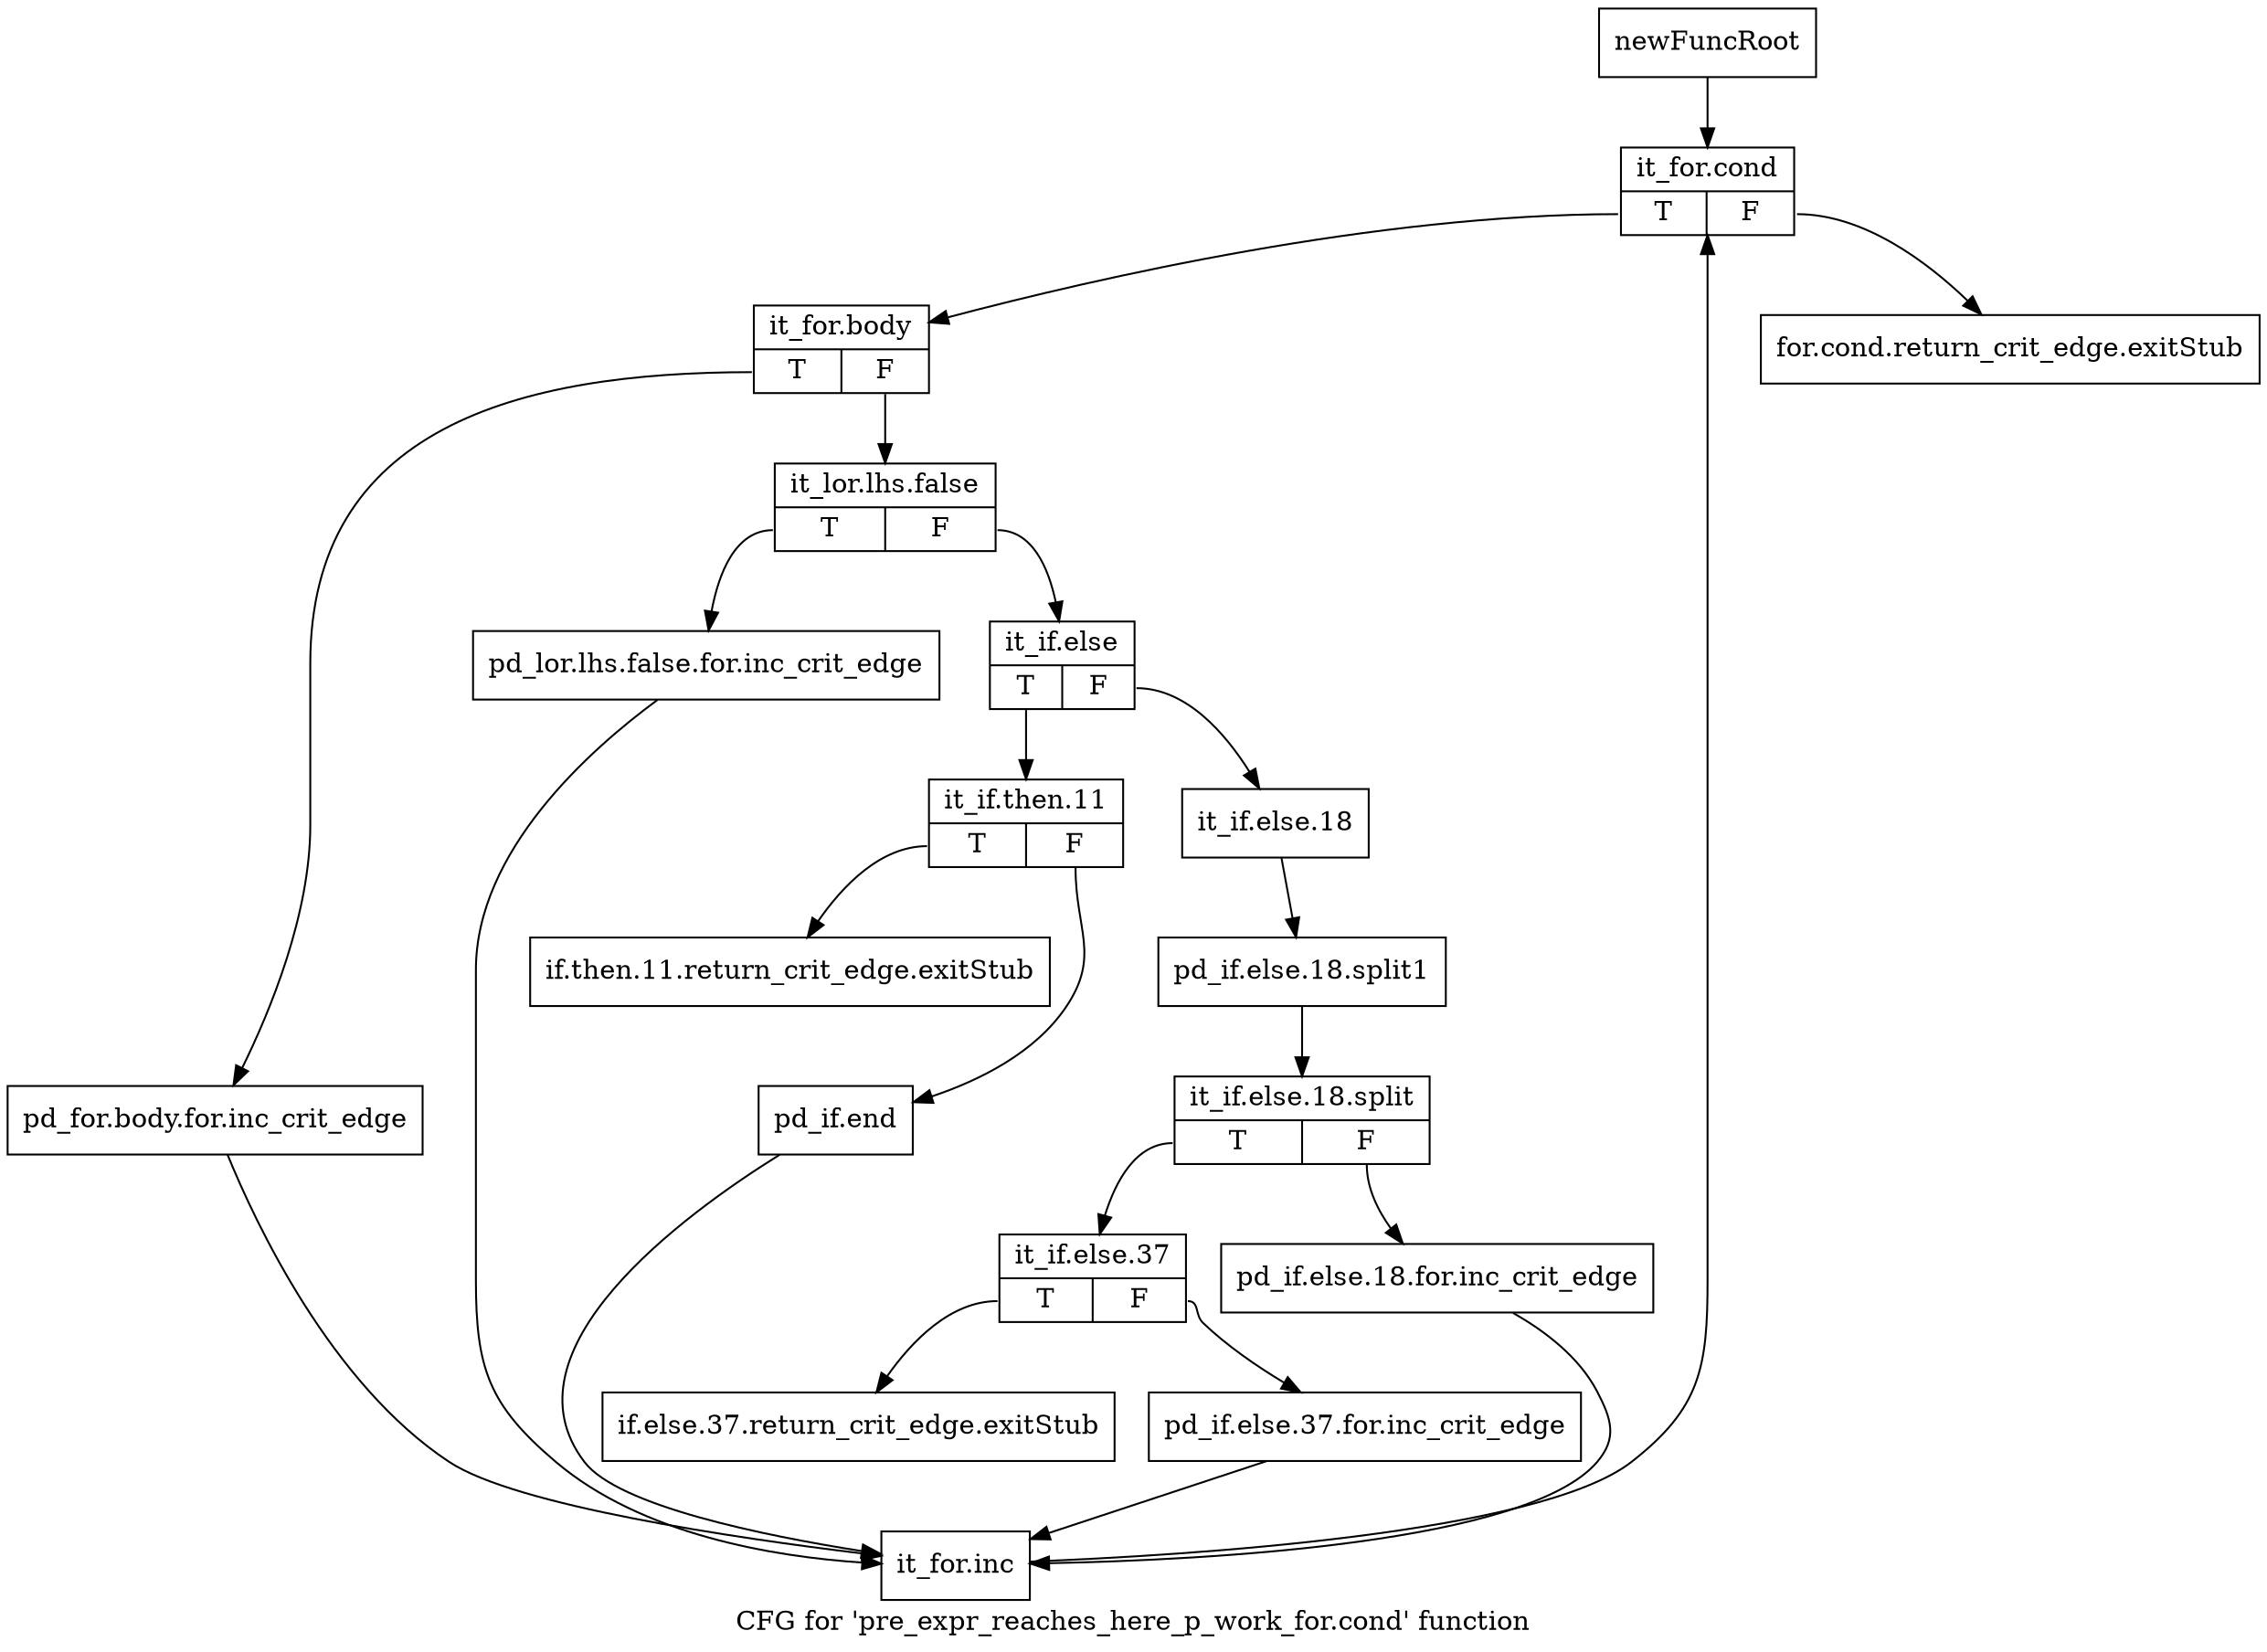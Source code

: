 digraph "CFG for 'pre_expr_reaches_here_p_work_for.cond' function" {
	label="CFG for 'pre_expr_reaches_here_p_work_for.cond' function";

	Node0xb1a0ea0 [shape=record,label="{newFuncRoot}"];
	Node0xb1a0ea0 -> Node0xb1a0fe0;
	Node0xb1a0ef0 [shape=record,label="{for.cond.return_crit_edge.exitStub}"];
	Node0xb1a0f40 [shape=record,label="{if.else.37.return_crit_edge.exitStub}"];
	Node0xb1a0f90 [shape=record,label="{if.then.11.return_crit_edge.exitStub}"];
	Node0xb1a0fe0 [shape=record,label="{it_for.cond|{<s0>T|<s1>F}}"];
	Node0xb1a0fe0:s0 -> Node0xb1a1030;
	Node0xb1a0fe0:s1 -> Node0xb1a0ef0;
	Node0xb1a1030 [shape=record,label="{it_for.body|{<s0>T|<s1>F}}"];
	Node0xb1a1030:s0 -> Node0xb1a1350;
	Node0xb1a1030:s1 -> Node0xb1a1080;
	Node0xb1a1080 [shape=record,label="{it_lor.lhs.false|{<s0>T|<s1>F}}"];
	Node0xb1a1080:s0 -> Node0xb1a1300;
	Node0xb1a1080:s1 -> Node0xb1a10d0;
	Node0xb1a10d0 [shape=record,label="{it_if.else|{<s0>T|<s1>F}}"];
	Node0xb1a10d0:s0 -> Node0xb1a1260;
	Node0xb1a10d0:s1 -> Node0xb1a1120;
	Node0xb1a1120 [shape=record,label="{it_if.else.18}"];
	Node0xb1a1120 -> Node0xf655ec0;
	Node0xf655ec0 [shape=record,label="{pd_if.else.18.split1}"];
	Node0xf655ec0 -> Node0xf693210;
	Node0xf693210 [shape=record,label="{it_if.else.18.split|{<s0>T|<s1>F}}"];
	Node0xf693210:s0 -> Node0xb1a11c0;
	Node0xf693210:s1 -> Node0xb1a1170;
	Node0xb1a1170 [shape=record,label="{pd_if.else.18.for.inc_crit_edge}"];
	Node0xb1a1170 -> Node0xb1a13a0;
	Node0xb1a11c0 [shape=record,label="{it_if.else.37|{<s0>T|<s1>F}}"];
	Node0xb1a11c0:s0 -> Node0xb1a0f40;
	Node0xb1a11c0:s1 -> Node0xb1a1210;
	Node0xb1a1210 [shape=record,label="{pd_if.else.37.for.inc_crit_edge}"];
	Node0xb1a1210 -> Node0xb1a13a0;
	Node0xb1a1260 [shape=record,label="{it_if.then.11|{<s0>T|<s1>F}}"];
	Node0xb1a1260:s0 -> Node0xb1a0f90;
	Node0xb1a1260:s1 -> Node0xb1a12b0;
	Node0xb1a12b0 [shape=record,label="{pd_if.end}"];
	Node0xb1a12b0 -> Node0xb1a13a0;
	Node0xb1a1300 [shape=record,label="{pd_lor.lhs.false.for.inc_crit_edge}"];
	Node0xb1a1300 -> Node0xb1a13a0;
	Node0xb1a1350 [shape=record,label="{pd_for.body.for.inc_crit_edge}"];
	Node0xb1a1350 -> Node0xb1a13a0;
	Node0xb1a13a0 [shape=record,label="{it_for.inc}"];
	Node0xb1a13a0 -> Node0xb1a0fe0;
}
